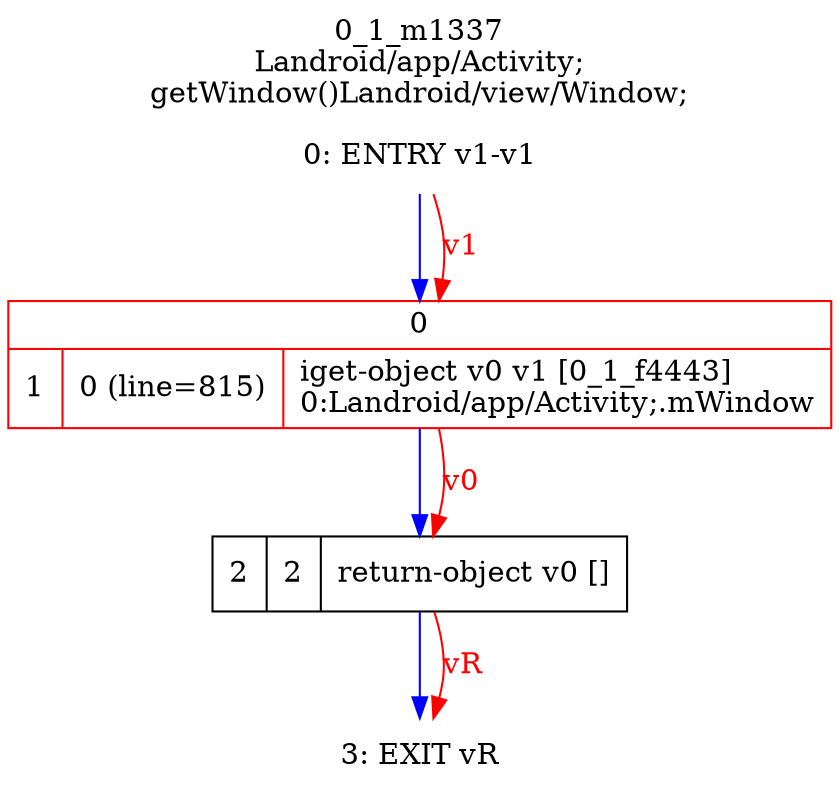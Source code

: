 digraph G {
rankdir=UD;
labelloc=t;
label="0_1_m1337\nLandroid/app/Activity;
getWindow()Landroid/view/Window;";
0[label="0: ENTRY v1-v1",shape=plaintext];
1[label="{0|{1|0 (line=815)|iget-object v0 v1 [0_1_f4443]\l0:Landroid/app/Activity;.mWindow\l}}",shape=record, color=red];
2[label="2|2|return-object v0 []\l",shape=record];
3[label="3: EXIT vR",shape=plaintext];
0->1 [color=blue, fontcolor=blue,weight=100, taillabel=""];
1->2 [color=blue, fontcolor=blue,weight=100, taillabel=""];
2->3 [color=blue, fontcolor=blue,weight=100, taillabel=""];
0->1 [color=red, fontcolor=red, label="v1"];
1->2 [color=red, fontcolor=red, label="v0"];
2->3 [color=red, fontcolor=red, label="vR"];
}

